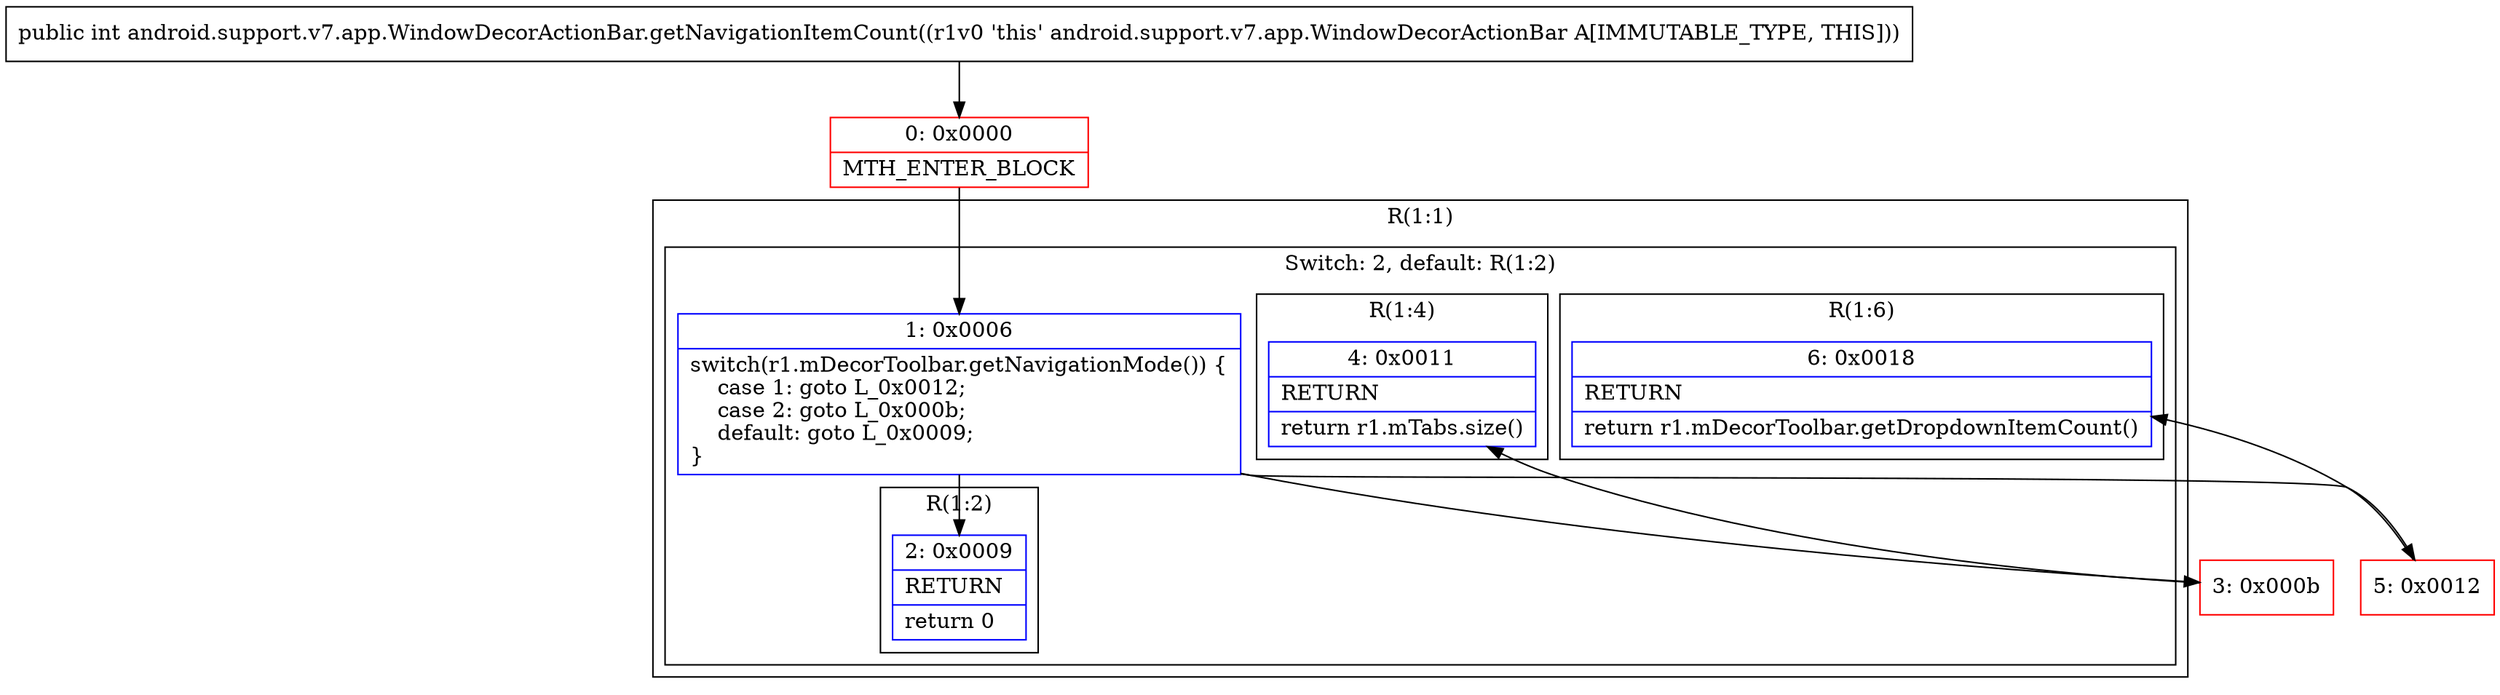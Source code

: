 digraph "CFG forandroid.support.v7.app.WindowDecorActionBar.getNavigationItemCount()I" {
subgraph cluster_Region_82043377 {
label = "R(1:1)";
node [shape=record,color=blue];
subgraph cluster_SwitchRegion_80461740 {
label = "Switch: 2, default: R(1:2)";
node [shape=record,color=blue];
Node_1 [shape=record,label="{1\:\ 0x0006|switch(r1.mDecorToolbar.getNavigationMode()) \{\l    case 1: goto L_0x0012;\l    case 2: goto L_0x000b;\l    default: goto L_0x0009;\l\}\l}"];
subgraph cluster_Region_1069123680 {
label = "R(1:6)";
node [shape=record,color=blue];
Node_6 [shape=record,label="{6\:\ 0x0018|RETURN\l|return r1.mDecorToolbar.getDropdownItemCount()\l}"];
}
subgraph cluster_Region_1959692708 {
label = "R(1:4)";
node [shape=record,color=blue];
Node_4 [shape=record,label="{4\:\ 0x0011|RETURN\l|return r1.mTabs.size()\l}"];
}
subgraph cluster_Region_1866007205 {
label = "R(1:2)";
node [shape=record,color=blue];
Node_2 [shape=record,label="{2\:\ 0x0009|RETURN\l|return 0\l}"];
}
}
}
Node_0 [shape=record,color=red,label="{0\:\ 0x0000|MTH_ENTER_BLOCK\l}"];
Node_3 [shape=record,color=red,label="{3\:\ 0x000b}"];
Node_5 [shape=record,color=red,label="{5\:\ 0x0012}"];
MethodNode[shape=record,label="{public int android.support.v7.app.WindowDecorActionBar.getNavigationItemCount((r1v0 'this' android.support.v7.app.WindowDecorActionBar A[IMMUTABLE_TYPE, THIS])) }"];
MethodNode -> Node_0;
Node_1 -> Node_2;
Node_1 -> Node_3;
Node_1 -> Node_5;
Node_0 -> Node_1;
Node_3 -> Node_4;
Node_5 -> Node_6;
}

